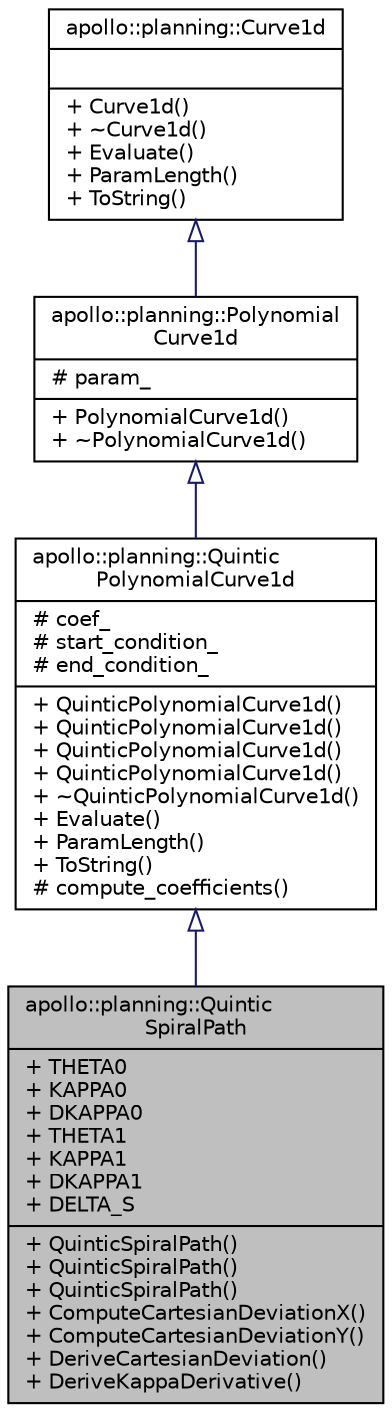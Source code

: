 digraph "apollo::planning::QuinticSpiralPath"
{
  edge [fontname="Helvetica",fontsize="10",labelfontname="Helvetica",labelfontsize="10"];
  node [fontname="Helvetica",fontsize="10",shape=record];
  Node1 [label="{apollo::planning::Quintic\lSpiralPath\n|+ THETA0\l+ KAPPA0\l+ DKAPPA0\l+ THETA1\l+ KAPPA1\l+ DKAPPA1\l+ DELTA_S\l|+ QuinticSpiralPath()\l+ QuinticSpiralPath()\l+ QuinticSpiralPath()\l+ ComputeCartesianDeviationX()\l+ ComputeCartesianDeviationY()\l+ DeriveCartesianDeviation()\l+ DeriveKappaDerivative()\l}",height=0.2,width=0.4,color="black", fillcolor="grey75", style="filled" fontcolor="black"];
  Node2 -> Node1 [dir="back",color="midnightblue",fontsize="10",style="solid",arrowtail="onormal",fontname="Helvetica"];
  Node2 [label="{apollo::planning::Quintic\lPolynomialCurve1d\n|# coef_\l# start_condition_\l# end_condition_\l|+ QuinticPolynomialCurve1d()\l+ QuinticPolynomialCurve1d()\l+ QuinticPolynomialCurve1d()\l+ QuinticPolynomialCurve1d()\l+ ~QuinticPolynomialCurve1d()\l+ Evaluate()\l+ ParamLength()\l+ ToString()\l# compute_coefficients()\l}",height=0.2,width=0.4,color="black", fillcolor="white", style="filled",URL="$classapollo_1_1planning_1_1QuinticPolynomialCurve1d.html"];
  Node3 -> Node2 [dir="back",color="midnightblue",fontsize="10",style="solid",arrowtail="onormal",fontname="Helvetica"];
  Node3 [label="{apollo::planning::Polynomial\lCurve1d\n|# param_\l|+ PolynomialCurve1d()\l+ ~PolynomialCurve1d()\l}",height=0.2,width=0.4,color="black", fillcolor="white", style="filled",URL="$classapollo_1_1planning_1_1PolynomialCurve1d.html"];
  Node4 -> Node3 [dir="back",color="midnightblue",fontsize="10",style="solid",arrowtail="onormal",fontname="Helvetica"];
  Node4 [label="{apollo::planning::Curve1d\n||+ Curve1d()\l+ ~Curve1d()\l+ Evaluate()\l+ ParamLength()\l+ ToString()\l}",height=0.2,width=0.4,color="black", fillcolor="white", style="filled",URL="$classapollo_1_1planning_1_1Curve1d.html"];
}
